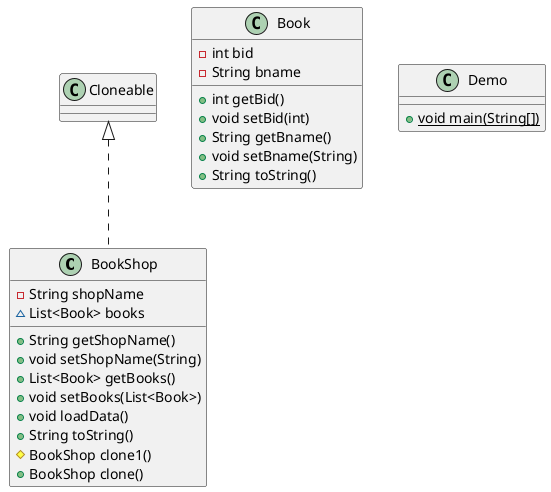 @startuml
class BookShop {
- String shopName
~ List<Book> books
+ String getShopName()
+ void setShopName(String)
+ List<Book> getBooks()
+ void setBooks(List<Book>)
+ void loadData()
+ String toString()
# BookShop clone1()
+ BookShop clone()
}


class Book {
- int bid
- String bname
+ int getBid()
+ void setBid(int)
+ String getBname()
+ void setBname(String)
+ String toString()
}


class Demo {
+ {static} void main(String[])
}



Cloneable <|.. BookShop
@enduml